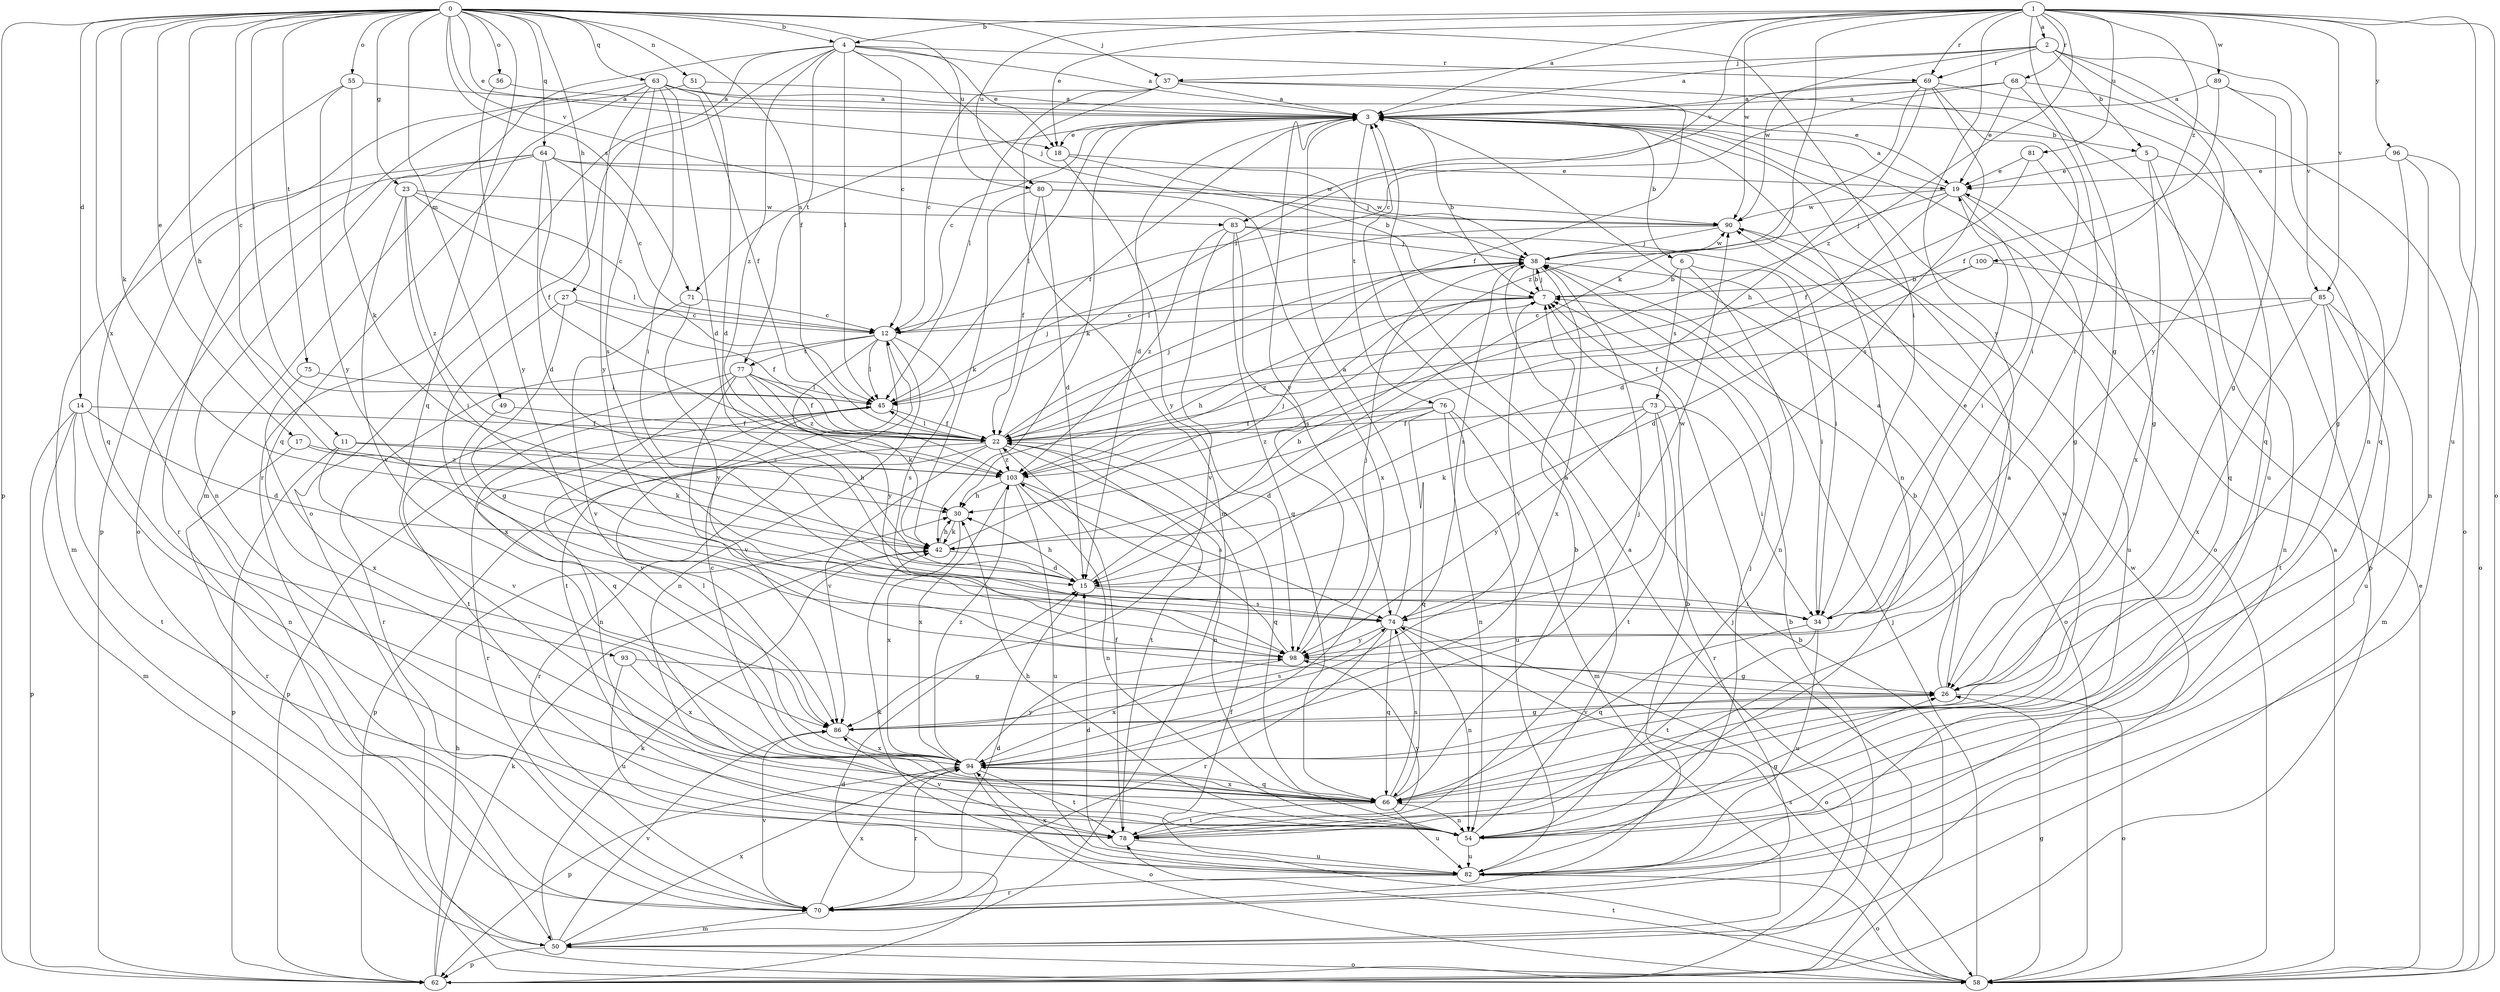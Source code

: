 strict digraph  {
0;
1;
2;
3;
4;
5;
6;
7;
11;
12;
14;
15;
17;
18;
19;
22;
23;
26;
27;
30;
34;
37;
38;
42;
45;
49;
50;
51;
54;
55;
56;
58;
62;
63;
64;
66;
68;
69;
70;
71;
73;
74;
75;
76;
77;
78;
80;
81;
82;
83;
85;
86;
89;
90;
93;
94;
96;
98;
100;
103;
0 -> 4  [label=b];
0 -> 11  [label=c];
0 -> 14  [label=d];
0 -> 17  [label=e];
0 -> 18  [label=e];
0 -> 22  [label=f];
0 -> 23  [label=g];
0 -> 27  [label=h];
0 -> 30  [label=h];
0 -> 34  [label=i];
0 -> 37  [label=j];
0 -> 42  [label=k];
0 -> 45  [label=l];
0 -> 49  [label=m];
0 -> 51  [label=n];
0 -> 55  [label=o];
0 -> 56  [label=o];
0 -> 62  [label=p];
0 -> 63  [label=q];
0 -> 64  [label=q];
0 -> 66  [label=q];
0 -> 71  [label=s];
0 -> 75  [label=t];
0 -> 80  [label=u];
0 -> 83  [label=v];
0 -> 93  [label=x];
1 -> 2  [label=a];
1 -> 3  [label=a];
1 -> 4  [label=b];
1 -> 18  [label=e];
1 -> 26  [label=g];
1 -> 42  [label=k];
1 -> 58  [label=o];
1 -> 68  [label=r];
1 -> 69  [label=r];
1 -> 80  [label=u];
1 -> 81  [label=u];
1 -> 82  [label=u];
1 -> 83  [label=v];
1 -> 85  [label=v];
1 -> 89  [label=w];
1 -> 90  [label=w];
1 -> 96  [label=y];
1 -> 98  [label=y];
1 -> 100  [label=z];
1 -> 103  [label=z];
2 -> 3  [label=a];
2 -> 5  [label=b];
2 -> 37  [label=j];
2 -> 54  [label=n];
2 -> 69  [label=r];
2 -> 85  [label=v];
2 -> 90  [label=w];
2 -> 98  [label=y];
3 -> 5  [label=b];
3 -> 6  [label=b];
3 -> 7  [label=b];
3 -> 12  [label=c];
3 -> 15  [label=d];
3 -> 18  [label=e];
3 -> 22  [label=f];
3 -> 42  [label=k];
3 -> 45  [label=l];
3 -> 54  [label=n];
3 -> 58  [label=o];
3 -> 71  [label=s];
3 -> 76  [label=t];
3 -> 98  [label=y];
4 -> 3  [label=a];
4 -> 12  [label=c];
4 -> 18  [label=e];
4 -> 38  [label=j];
4 -> 45  [label=l];
4 -> 50  [label=m];
4 -> 58  [label=o];
4 -> 69  [label=r];
4 -> 70  [label=r];
4 -> 77  [label=t];
4 -> 103  [label=z];
5 -> 19  [label=e];
5 -> 62  [label=p];
5 -> 66  [label=q];
5 -> 94  [label=x];
6 -> 7  [label=b];
6 -> 34  [label=i];
6 -> 54  [label=n];
6 -> 73  [label=s];
7 -> 12  [label=c];
7 -> 30  [label=h];
7 -> 38  [label=j];
7 -> 86  [label=v];
7 -> 103  [label=z];
11 -> 30  [label=h];
11 -> 62  [label=p];
11 -> 86  [label=v];
11 -> 103  [label=z];
12 -> 45  [label=l];
12 -> 54  [label=n];
12 -> 70  [label=r];
12 -> 74  [label=s];
12 -> 77  [label=t];
12 -> 78  [label=t];
12 -> 98  [label=y];
14 -> 15  [label=d];
14 -> 22  [label=f];
14 -> 50  [label=m];
14 -> 54  [label=n];
14 -> 62  [label=p];
14 -> 78  [label=t];
15 -> 7  [label=b];
15 -> 30  [label=h];
15 -> 34  [label=i];
15 -> 74  [label=s];
17 -> 42  [label=k];
17 -> 70  [label=r];
17 -> 103  [label=z];
18 -> 7  [label=b];
18 -> 38  [label=j];
18 -> 98  [label=y];
19 -> 3  [label=a];
19 -> 15  [label=d];
19 -> 26  [label=g];
19 -> 34  [label=i];
19 -> 38  [label=j];
19 -> 90  [label=w];
22 -> 38  [label=j];
22 -> 45  [label=l];
22 -> 54  [label=n];
22 -> 62  [label=p];
22 -> 66  [label=q];
22 -> 70  [label=r];
22 -> 78  [label=t];
22 -> 86  [label=v];
22 -> 103  [label=z];
23 -> 12  [label=c];
23 -> 34  [label=i];
23 -> 45  [label=l];
23 -> 86  [label=v];
23 -> 90  [label=w];
23 -> 103  [label=z];
26 -> 3  [label=a];
26 -> 7  [label=b];
26 -> 58  [label=o];
26 -> 86  [label=v];
27 -> 12  [label=c];
27 -> 22  [label=f];
27 -> 26  [label=g];
27 -> 94  [label=x];
30 -> 42  [label=k];
30 -> 94  [label=x];
34 -> 19  [label=e];
34 -> 66  [label=q];
34 -> 78  [label=t];
34 -> 82  [label=u];
37 -> 3  [label=a];
37 -> 12  [label=c];
37 -> 22  [label=f];
37 -> 45  [label=l];
37 -> 50  [label=m];
37 -> 82  [label=u];
38 -> 7  [label=b];
38 -> 58  [label=o];
38 -> 74  [label=s];
38 -> 90  [label=w];
38 -> 94  [label=x];
42 -> 15  [label=d];
42 -> 30  [label=h];
42 -> 38  [label=j];
45 -> 22  [label=f];
45 -> 38  [label=j];
45 -> 54  [label=n];
45 -> 62  [label=p];
45 -> 70  [label=r];
49 -> 22  [label=f];
49 -> 86  [label=v];
50 -> 7  [label=b];
50 -> 42  [label=k];
50 -> 58  [label=o];
50 -> 62  [label=p];
50 -> 86  [label=v];
50 -> 94  [label=x];
51 -> 3  [label=a];
51 -> 15  [label=d];
51 -> 58  [label=o];
54 -> 3  [label=a];
54 -> 26  [label=g];
54 -> 30  [label=h];
54 -> 82  [label=u];
55 -> 3  [label=a];
55 -> 42  [label=k];
55 -> 66  [label=q];
55 -> 98  [label=y];
56 -> 3  [label=a];
56 -> 98  [label=y];
58 -> 3  [label=a];
58 -> 19  [label=e];
58 -> 22  [label=f];
58 -> 26  [label=g];
58 -> 38  [label=j];
58 -> 74  [label=s];
58 -> 78  [label=t];
62 -> 3  [label=a];
62 -> 7  [label=b];
62 -> 15  [label=d];
62 -> 30  [label=h];
62 -> 38  [label=j];
62 -> 42  [label=k];
63 -> 3  [label=a];
63 -> 15  [label=d];
63 -> 19  [label=e];
63 -> 22  [label=f];
63 -> 34  [label=i];
63 -> 62  [label=p];
63 -> 66  [label=q];
63 -> 74  [label=s];
63 -> 98  [label=y];
64 -> 12  [label=c];
64 -> 15  [label=d];
64 -> 19  [label=e];
64 -> 22  [label=f];
64 -> 50  [label=m];
64 -> 54  [label=n];
64 -> 70  [label=r];
64 -> 90  [label=w];
66 -> 7  [label=b];
66 -> 12  [label=c];
66 -> 54  [label=n];
66 -> 74  [label=s];
66 -> 78  [label=t];
66 -> 82  [label=u];
66 -> 90  [label=w];
66 -> 94  [label=x];
68 -> 3  [label=a];
68 -> 12  [label=c];
68 -> 19  [label=e];
68 -> 34  [label=i];
68 -> 58  [label=o];
69 -> 3  [label=a];
69 -> 30  [label=h];
69 -> 34  [label=i];
69 -> 45  [label=l];
69 -> 66  [label=q];
69 -> 74  [label=s];
69 -> 103  [label=z];
70 -> 7  [label=b];
70 -> 15  [label=d];
70 -> 50  [label=m];
70 -> 86  [label=v];
70 -> 90  [label=w];
70 -> 94  [label=x];
71 -> 12  [label=c];
71 -> 86  [label=v];
71 -> 98  [label=y];
73 -> 22  [label=f];
73 -> 34  [label=i];
73 -> 42  [label=k];
73 -> 70  [label=r];
73 -> 78  [label=t];
73 -> 98  [label=y];
74 -> 3  [label=a];
74 -> 54  [label=n];
74 -> 58  [label=o];
74 -> 66  [label=q];
74 -> 70  [label=r];
74 -> 90  [label=w];
74 -> 98  [label=y];
75 -> 45  [label=l];
75 -> 94  [label=x];
76 -> 15  [label=d];
76 -> 22  [label=f];
76 -> 50  [label=m];
76 -> 54  [label=n];
76 -> 66  [label=q];
76 -> 82  [label=u];
76 -> 103  [label=z];
77 -> 22  [label=f];
77 -> 42  [label=k];
77 -> 45  [label=l];
77 -> 66  [label=q];
77 -> 78  [label=t];
77 -> 86  [label=v];
77 -> 103  [label=z];
78 -> 3  [label=a];
78 -> 22  [label=f];
78 -> 82  [label=u];
78 -> 86  [label=v];
78 -> 98  [label=y];
80 -> 15  [label=d];
80 -> 22  [label=f];
80 -> 42  [label=k];
80 -> 90  [label=w];
80 -> 94  [label=x];
81 -> 19  [label=e];
81 -> 22  [label=f];
81 -> 26  [label=g];
82 -> 15  [label=d];
82 -> 38  [label=j];
82 -> 42  [label=k];
82 -> 58  [label=o];
82 -> 70  [label=r];
82 -> 94  [label=x];
83 -> 34  [label=i];
83 -> 38  [label=j];
83 -> 66  [label=q];
83 -> 74  [label=s];
83 -> 86  [label=v];
83 -> 103  [label=z];
85 -> 12  [label=c];
85 -> 22  [label=f];
85 -> 50  [label=m];
85 -> 78  [label=t];
85 -> 82  [label=u];
85 -> 94  [label=x];
86 -> 26  [label=g];
86 -> 74  [label=s];
86 -> 94  [label=x];
89 -> 3  [label=a];
89 -> 22  [label=f];
89 -> 26  [label=g];
89 -> 66  [label=q];
90 -> 38  [label=j];
90 -> 45  [label=l];
90 -> 82  [label=u];
93 -> 26  [label=g];
93 -> 82  [label=u];
93 -> 94  [label=x];
94 -> 38  [label=j];
94 -> 45  [label=l];
94 -> 58  [label=o];
94 -> 62  [label=p];
94 -> 66  [label=q];
94 -> 70  [label=r];
94 -> 78  [label=t];
94 -> 98  [label=y];
94 -> 103  [label=z];
96 -> 19  [label=e];
96 -> 26  [label=g];
96 -> 54  [label=n];
96 -> 58  [label=o];
98 -> 26  [label=g];
98 -> 38  [label=j];
98 -> 94  [label=x];
98 -> 103  [label=z];
100 -> 7  [label=b];
100 -> 15  [label=d];
100 -> 54  [label=n];
103 -> 30  [label=h];
103 -> 54  [label=n];
103 -> 74  [label=s];
103 -> 82  [label=u];
103 -> 94  [label=x];
}
